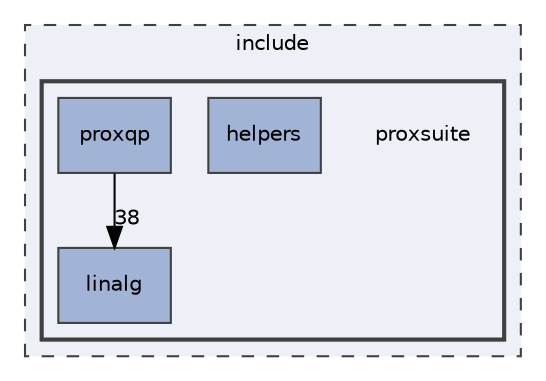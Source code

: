 digraph "include/proxsuite"
{
 // LATEX_PDF_SIZE
  bgcolor="transparent";
  edge [fontname="Helvetica",fontsize="10",labelfontname="Helvetica",labelfontsize="10"];
  node [fontname="Helvetica",fontsize="10",shape=record];
  compound=true
  subgraph clusterdir_d44c64559bbebec7f509842c48db8b23 {
    graph [ bgcolor="#edf0f7", pencolor="grey25", style="filled,dashed,", label="include", fontname="Helvetica", fontsize="10", URL="dir_d44c64559bbebec7f509842c48db8b23.html"]
  subgraph clusterdir_81f38da76c89a9b658f1eca4aa2a54da {
    graph [ bgcolor="#edf0f7", pencolor="grey25", style="filled,bold,", label="", fontname="Helvetica", fontsize="10", URL="dir_81f38da76c89a9b658f1eca4aa2a54da.html"]
    dir_81f38da76c89a9b658f1eca4aa2a54da [shape=plaintext, label="proxsuite"];
  dir_13ac24c11e9edc13673a5341cdfa337c [shape=box, label="helpers", style="filled,", fillcolor="#a2b4d6", color="grey25", URL="dir_13ac24c11e9edc13673a5341cdfa337c.html"];
  dir_689374dfda2501bdd2dd3b1ee53cd298 [shape=box, label="linalg", style="filled,", fillcolor="#a2b4d6", color="grey25", URL="dir_689374dfda2501bdd2dd3b1ee53cd298.html"];
  dir_01caf7e9e8b3e7ed928385229a2afbb9 [shape=box, label="proxqp", style="filled,", fillcolor="#a2b4d6", color="grey25", URL="dir_01caf7e9e8b3e7ed928385229a2afbb9.html"];
  }
  }
  dir_01caf7e9e8b3e7ed928385229a2afbb9->dir_689374dfda2501bdd2dd3b1ee53cd298 [headlabel="38", labeldistance=1.5 headhref="dir_000012_000008.html"];
}
